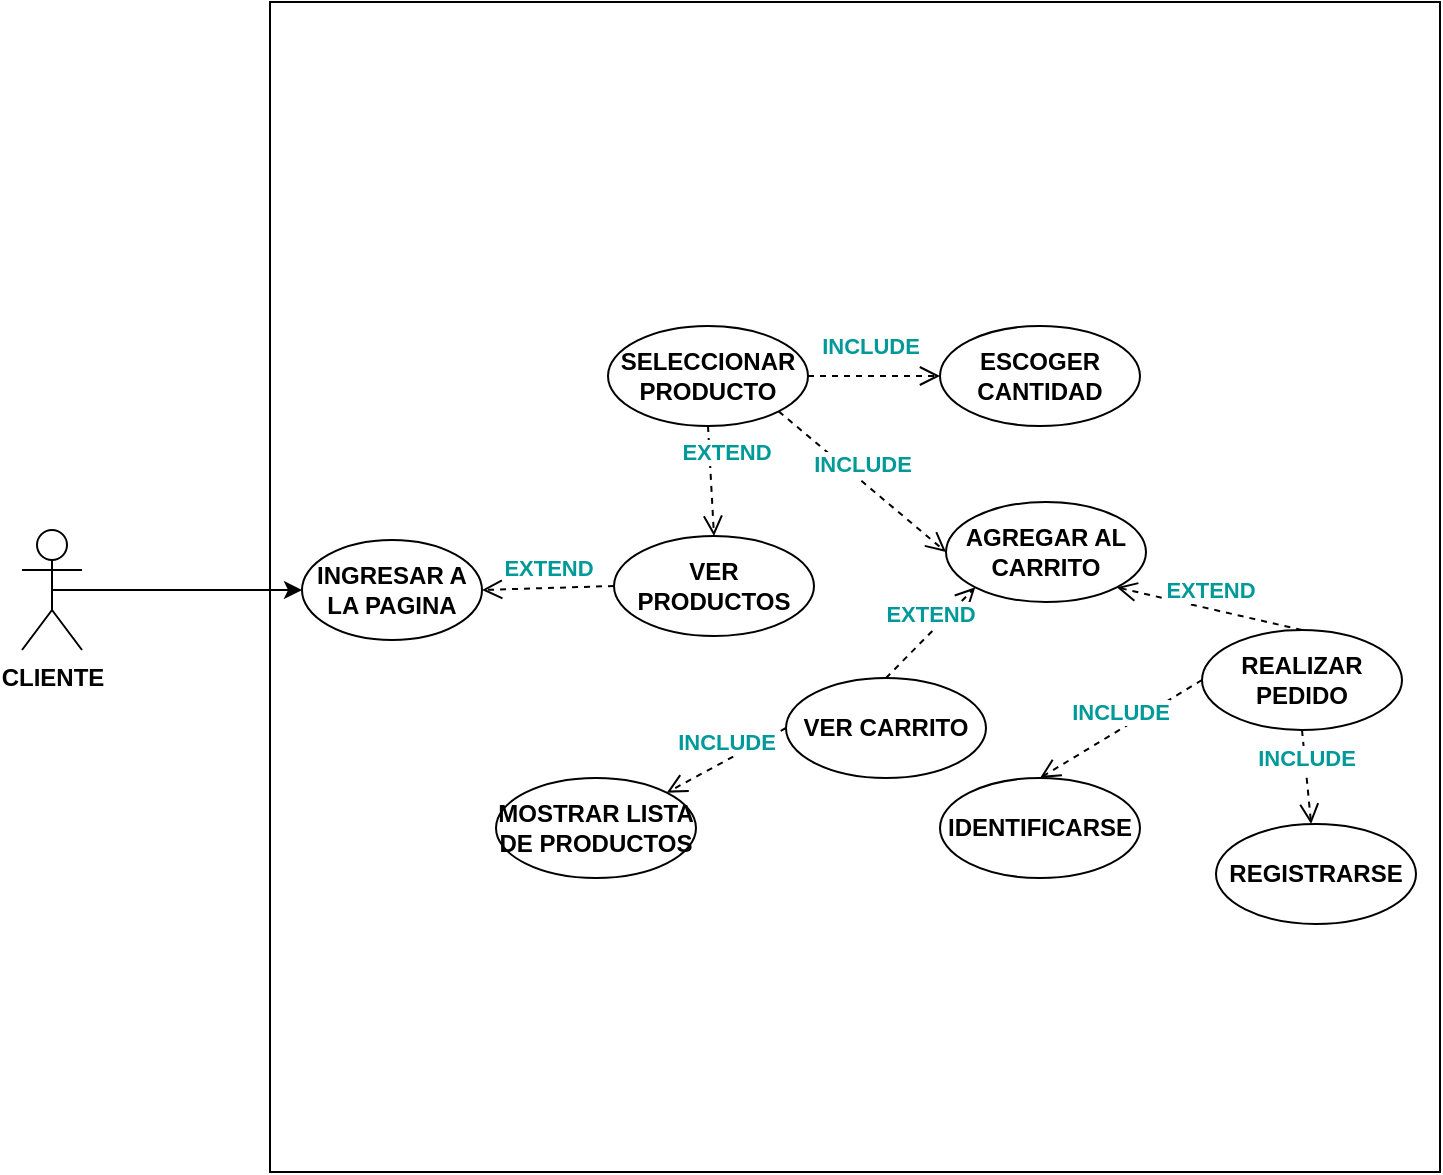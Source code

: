 <mxfile version="20.4.0" type="gitlab"><diagram name="Page-1" id="e7e014a7-5840-1c2e-5031-d8a46d1fe8dd"><mxGraphModel dx="1092" dy="585" grid="0" gridSize="10" guides="1" tooltips="1" connect="1" arrows="1" fold="1" page="1" pageScale="1" pageWidth="1169" pageHeight="826" background="none" math="0" shadow="0"><root><mxCell id="0"/><mxCell id="1" parent="0"/><mxCell id="_ZdK_T8sc5VWhBU4TGc3-43" value="" style="whiteSpace=wrap;html=1;aspect=fixed;" vertex="1" parent="1"><mxGeometry x="184" y="121" width="585" height="585" as="geometry"/></mxCell><mxCell id="_ZdK_T8sc5VWhBU4TGc3-67" style="edgeStyle=orthogonalEdgeStyle;rounded=0;orthogonalLoop=1;jettySize=auto;html=1;exitX=0.5;exitY=0.5;exitDx=0;exitDy=0;exitPerimeter=0;entryX=0;entryY=0.5;entryDx=0;entryDy=0;fontFamily=Helvetica;fontColor=#FF0000;" edge="1" parent="1" source="_ZdK_T8sc5VWhBU4TGc3-41" target="_ZdK_T8sc5VWhBU4TGc3-45"><mxGeometry relative="1" as="geometry"/></mxCell><mxCell id="_ZdK_T8sc5VWhBU4TGc3-41" value="&lt;b&gt;CLIENTE&lt;/b&gt;" style="shape=umlActor;verticalLabelPosition=bottom;verticalAlign=top;html=1;outlineConnect=0;fillColor=#FFFFFF;strokeColor=#000000;" vertex="1" parent="1"><mxGeometry x="60" y="385" width="30" height="60" as="geometry"/></mxCell><mxCell id="_ZdK_T8sc5VWhBU4TGc3-45" value="&lt;b&gt;INGRESAR A LA PAGINA&lt;/b&gt;" style="ellipse;whiteSpace=wrap;html=1;" vertex="1" parent="1"><mxGeometry x="200" y="390" width="90" height="50" as="geometry"/></mxCell><mxCell id="_ZdK_T8sc5VWhBU4TGc3-54" value="&lt;b&gt;&lt;font color=&quot;#009999&quot;&gt;INCLUDE&lt;/font&gt;&lt;/b&gt;" style="html=1;verticalAlign=bottom;endArrow=open;dashed=1;endSize=8;rounded=0;entryX=0;entryY=0.5;entryDx=0;entryDy=0;exitX=1;exitY=0.5;exitDx=0;exitDy=0;" edge="1" parent="1" source="_ZdK_T8sc5VWhBU4TGc3-58" target="_ZdK_T8sc5VWhBU4TGc3-56"><mxGeometry x="-0.061" y="6" relative="1" as="geometry"><mxPoint x="288" y="383" as="sourcePoint"/><mxPoint x="360.0" y="415" as="targetPoint"/><mxPoint as="offset"/></mxGeometry></mxCell><mxCell id="_ZdK_T8sc5VWhBU4TGc3-56" value="&lt;b&gt;ESCOGER CANTIDAD&lt;/b&gt;" style="ellipse;whiteSpace=wrap;html=1;" vertex="1" parent="1"><mxGeometry x="519" y="283" width="100" height="50" as="geometry"/></mxCell><mxCell id="_ZdK_T8sc5VWhBU4TGc3-58" value="&lt;b&gt;SELECCIONAR PRODUCTO&lt;/b&gt;" style="ellipse;whiteSpace=wrap;html=1;" vertex="1" parent="1"><mxGeometry x="353" y="283" width="100" height="50" as="geometry"/></mxCell><mxCell id="_ZdK_T8sc5VWhBU4TGc3-59" value="&lt;b&gt;&lt;font color=&quot;#009999&quot;&gt;EXTEND&lt;/font&gt;&lt;/b&gt;" style="html=1;verticalAlign=bottom;endArrow=open;dashed=1;endSize=8;rounded=0;fontColor=#FF0000;exitX=0.5;exitY=1;exitDx=0;exitDy=0;entryX=0.5;entryY=0;entryDx=0;entryDy=0;" edge="1" parent="1" source="_ZdK_T8sc5VWhBU4TGc3-58" target="_ZdK_T8sc5VWhBU4TGc3-71"><mxGeometry x="-0.2" y="8" relative="1" as="geometry"><mxPoint x="570" y="370" as="sourcePoint"/><mxPoint x="490" y="370" as="targetPoint"/><mxPoint as="offset"/></mxGeometry></mxCell><mxCell id="_ZdK_T8sc5VWhBU4TGc3-71" value="&lt;b&gt;VER PRODUCTOS&lt;/b&gt;" style="ellipse;whiteSpace=wrap;html=1;" vertex="1" parent="1"><mxGeometry x="356" y="388" width="100" height="50" as="geometry"/></mxCell><mxCell id="_ZdK_T8sc5VWhBU4TGc3-72" value="&lt;b&gt;&lt;font color=&quot;#009999&quot;&gt;EXTEND&lt;/font&gt;&lt;/b&gt;" style="html=1;verticalAlign=bottom;endArrow=open;dashed=1;endSize=8;rounded=0;fontFamily=Helvetica;fontColor=#FF0000;exitX=0;exitY=0.5;exitDx=0;exitDy=0;entryX=1;entryY=0.5;entryDx=0;entryDy=0;" edge="1" parent="1" source="_ZdK_T8sc5VWhBU4TGc3-71" target="_ZdK_T8sc5VWhBU4TGc3-45"><mxGeometry x="-0.017" y="-1" relative="1" as="geometry"><mxPoint x="587" y="419" as="sourcePoint"/><mxPoint x="507" y="419" as="targetPoint"/><mxPoint as="offset"/></mxGeometry></mxCell><mxCell id="_ZdK_T8sc5VWhBU4TGc3-75" value="&lt;b&gt;AGREGAR AL CARRITO&lt;/b&gt;" style="ellipse;whiteSpace=wrap;html=1;" vertex="1" parent="1"><mxGeometry x="522" y="371" width="100" height="50" as="geometry"/></mxCell><mxCell id="_ZdK_T8sc5VWhBU4TGc3-76" value="&lt;b&gt;&lt;font color=&quot;#009999&quot;&gt;INCLUDE&lt;/font&gt;&lt;/b&gt;" style="html=1;verticalAlign=bottom;endArrow=open;dashed=1;endSize=8;rounded=0;fontFamily=Helvetica;fontColor=#FF0000;exitX=1;exitY=1;exitDx=0;exitDy=0;entryX=0;entryY=0.5;entryDx=0;entryDy=0;" edge="1" parent="1" source="_ZdK_T8sc5VWhBU4TGc3-58" target="_ZdK_T8sc5VWhBU4TGc3-75"><mxGeometry relative="1" as="geometry"><mxPoint x="454" y="277" as="sourcePoint"/><mxPoint x="374" y="277" as="targetPoint"/></mxGeometry></mxCell><mxCell id="_ZdK_T8sc5VWhBU4TGc3-78" value="&lt;b&gt;VER CARRITO&lt;/b&gt;" style="ellipse;whiteSpace=wrap;html=1;" vertex="1" parent="1"><mxGeometry x="442" y="459" width="100" height="50" as="geometry"/></mxCell><mxCell id="_ZdK_T8sc5VWhBU4TGc3-79" value="&lt;b&gt;REALIZAR PEDIDO&lt;/b&gt;" style="ellipse;whiteSpace=wrap;html=1;" vertex="1" parent="1"><mxGeometry x="650" y="435" width="100" height="50" as="geometry"/></mxCell><mxCell id="_ZdK_T8sc5VWhBU4TGc3-80" value="&lt;b&gt;IDENTIFICARSE&lt;/b&gt;&lt;span style=&quot;color: rgba(0, 0, 0, 0); font-family: monospace; font-size: 0px; text-align: start;&quot;&gt;%3CmxGraphModel%3E%3Croot%3E%3CmxCell%20id%3D%220%22%2F%3E%3CmxCell%20id%3D%221%22%20parent%3D%220%22%2F%3E%3CmxCell%20id%3D%222%22%20value%3D%22%26lt%3Bb%26gt%3BREALIZAR%20PEDIDO%26lt%3B%2Fb%26gt%3B%22%20style%3D%22ellipse%3BwhiteSpace%3Dwrap%3Bhtml%3D1%3B%22%20vertex%3D%221%22%20parent%3D%221%22%3E%3CmxGeometry%20x%3D%22610%22%20y%3D%22442%22%20width%3D%22100%22%20height%3D%2250%22%20as%3D%22geometry%22%2F%3E%3C%2FmxCell%3E%3C%2Froot%3E%3C%2FmxGraphModel%3E&lt;/span&gt;" style="ellipse;whiteSpace=wrap;html=1;" vertex="1" parent="1"><mxGeometry x="519" y="509" width="100" height="50" as="geometry"/></mxCell><mxCell id="_ZdK_T8sc5VWhBU4TGc3-81" value="&lt;b&gt;REGISTRARSE&lt;/b&gt;" style="ellipse;whiteSpace=wrap;html=1;" vertex="1" parent="1"><mxGeometry x="657" y="532" width="100" height="50" as="geometry"/></mxCell><mxCell id="_ZdK_T8sc5VWhBU4TGc3-82" value="&lt;b&gt;EXTEND&lt;/b&gt;" style="html=1;verticalAlign=bottom;endArrow=open;dashed=1;endSize=8;rounded=0;fontFamily=Helvetica;fontColor=#009999;exitX=0.5;exitY=0;exitDx=0;exitDy=0;entryX=1;entryY=1;entryDx=0;entryDy=0;" edge="1" parent="1" source="_ZdK_T8sc5VWhBU4TGc3-79" target="_ZdK_T8sc5VWhBU4TGc3-75"><mxGeometry relative="1" as="geometry"><mxPoint x="454" y="283" as="sourcePoint"/><mxPoint x="374" y="283" as="targetPoint"/></mxGeometry></mxCell><mxCell id="_ZdK_T8sc5VWhBU4TGc3-83" value="&lt;b&gt;INCLUDE&lt;/b&gt;" style="html=1;verticalAlign=bottom;endArrow=open;dashed=1;endSize=8;rounded=0;fontFamily=Helvetica;fontColor=#009999;exitX=0;exitY=0.5;exitDx=0;exitDy=0;entryX=0.5;entryY=0;entryDx=0;entryDy=0;" edge="1" parent="1" source="_ZdK_T8sc5VWhBU4TGc3-79" target="_ZdK_T8sc5VWhBU4TGc3-80"><mxGeometry relative="1" as="geometry"><mxPoint x="454" y="283" as="sourcePoint"/><mxPoint x="374" y="283" as="targetPoint"/></mxGeometry></mxCell><mxCell id="_ZdK_T8sc5VWhBU4TGc3-84" value="&lt;b&gt;INCLUDE&lt;/b&gt;" style="html=1;verticalAlign=bottom;endArrow=open;dashed=1;endSize=8;rounded=0;fontFamily=Helvetica;fontColor=#009999;exitX=0.5;exitY=1;exitDx=0;exitDy=0;" edge="1" parent="1" source="_ZdK_T8sc5VWhBU4TGc3-79" target="_ZdK_T8sc5VWhBU4TGc3-81"><mxGeometry relative="1" as="geometry"><mxPoint x="454" y="283" as="sourcePoint"/><mxPoint x="374" y="283" as="targetPoint"/></mxGeometry></mxCell><mxCell id="_ZdK_T8sc5VWhBU4TGc3-85" value="&lt;b&gt;EXTEND&lt;/b&gt;" style="html=1;verticalAlign=bottom;endArrow=open;dashed=1;endSize=8;rounded=0;fontFamily=Helvetica;fontColor=#009999;entryX=0;entryY=1;entryDx=0;entryDy=0;exitX=0.5;exitY=0;exitDx=0;exitDy=0;" edge="1" parent="1" source="_ZdK_T8sc5VWhBU4TGc3-78" target="_ZdK_T8sc5VWhBU4TGc3-75"><mxGeometry relative="1" as="geometry"><mxPoint x="501" y="398" as="sourcePoint"/><mxPoint x="421" y="398" as="targetPoint"/></mxGeometry></mxCell><mxCell id="_ZdK_T8sc5VWhBU4TGc3-87" value="&lt;b&gt;MOSTRAR LISTA DE PRODUCTOS&lt;/b&gt;" style="ellipse;whiteSpace=wrap;html=1;" vertex="1" parent="1"><mxGeometry x="297" y="509" width="100" height="50" as="geometry"/></mxCell><mxCell id="_ZdK_T8sc5VWhBU4TGc3-88" value="&lt;b&gt;INCLUDE&lt;/b&gt;" style="html=1;verticalAlign=bottom;endArrow=open;dashed=1;endSize=8;rounded=0;fontFamily=Helvetica;fontColor=#009999;exitX=0;exitY=0.5;exitDx=0;exitDy=0;entryX=1;entryY=0;entryDx=0;entryDy=0;" edge="1" parent="1" source="_ZdK_T8sc5VWhBU4TGc3-78" target="_ZdK_T8sc5VWhBU4TGc3-87"><mxGeometry relative="1" as="geometry"><mxPoint x="501" y="392" as="sourcePoint"/><mxPoint x="421" y="392" as="targetPoint"/></mxGeometry></mxCell></root></mxGraphModel></diagram></mxfile>